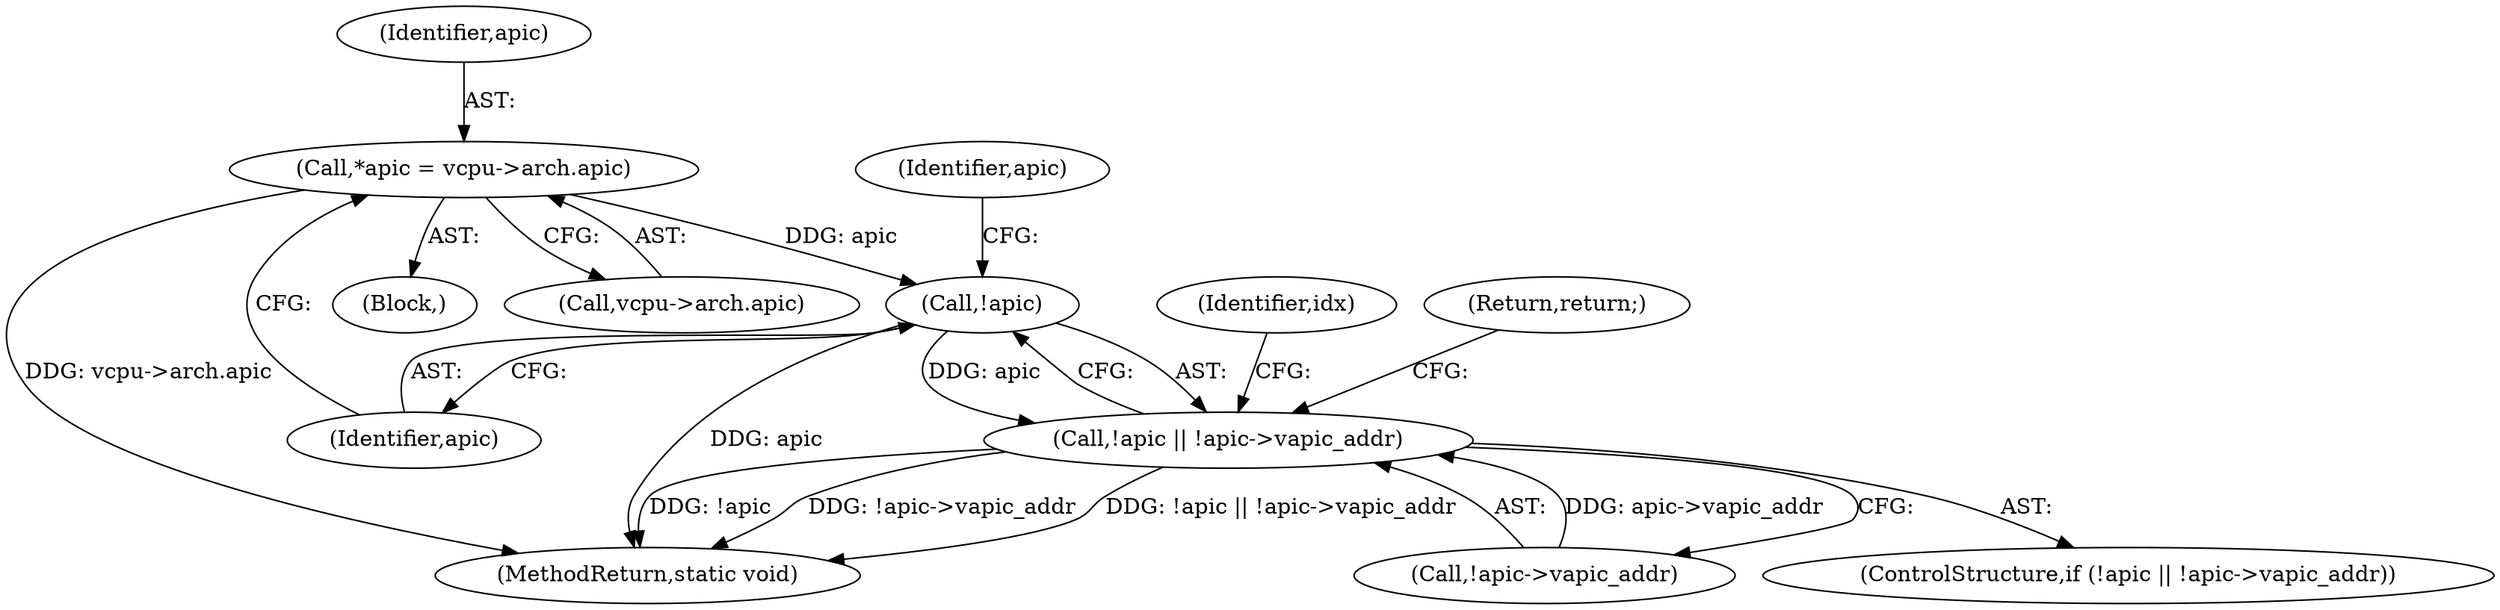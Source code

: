 digraph "1_linux_fda4e2e85589191b123d31cdc21fd33ee70f50fd_5@pointer" {
"1000104" [label="(Call,*apic = vcpu->arch.apic)"];
"1000114" [label="(Call,!apic)"];
"1000113" [label="(Call,!apic || !apic->vapic_addr)"];
"1000116" [label="(Call,!apic->vapic_addr)"];
"1000105" [label="(Identifier,apic)"];
"1000102" [label="(Block,)"];
"1000112" [label="(ControlStructure,if (!apic || !apic->vapic_addr))"];
"1000122" [label="(Identifier,idx)"];
"1000114" [label="(Call,!apic)"];
"1000104" [label="(Call,*apic = vcpu->arch.apic)"];
"1000115" [label="(Identifier,apic)"];
"1000151" [label="(MethodReturn,static void)"];
"1000120" [label="(Return,return;)"];
"1000118" [label="(Identifier,apic)"];
"1000113" [label="(Call,!apic || !apic->vapic_addr)"];
"1000106" [label="(Call,vcpu->arch.apic)"];
"1000104" -> "1000102"  [label="AST: "];
"1000104" -> "1000106"  [label="CFG: "];
"1000105" -> "1000104"  [label="AST: "];
"1000106" -> "1000104"  [label="AST: "];
"1000115" -> "1000104"  [label="CFG: "];
"1000104" -> "1000151"  [label="DDG: vcpu->arch.apic"];
"1000104" -> "1000114"  [label="DDG: apic"];
"1000114" -> "1000113"  [label="AST: "];
"1000114" -> "1000115"  [label="CFG: "];
"1000115" -> "1000114"  [label="AST: "];
"1000118" -> "1000114"  [label="CFG: "];
"1000113" -> "1000114"  [label="CFG: "];
"1000114" -> "1000151"  [label="DDG: apic"];
"1000114" -> "1000113"  [label="DDG: apic"];
"1000113" -> "1000112"  [label="AST: "];
"1000113" -> "1000116"  [label="CFG: "];
"1000116" -> "1000113"  [label="AST: "];
"1000120" -> "1000113"  [label="CFG: "];
"1000122" -> "1000113"  [label="CFG: "];
"1000113" -> "1000151"  [label="DDG: !apic"];
"1000113" -> "1000151"  [label="DDG: !apic->vapic_addr"];
"1000113" -> "1000151"  [label="DDG: !apic || !apic->vapic_addr"];
"1000116" -> "1000113"  [label="DDG: apic->vapic_addr"];
}
